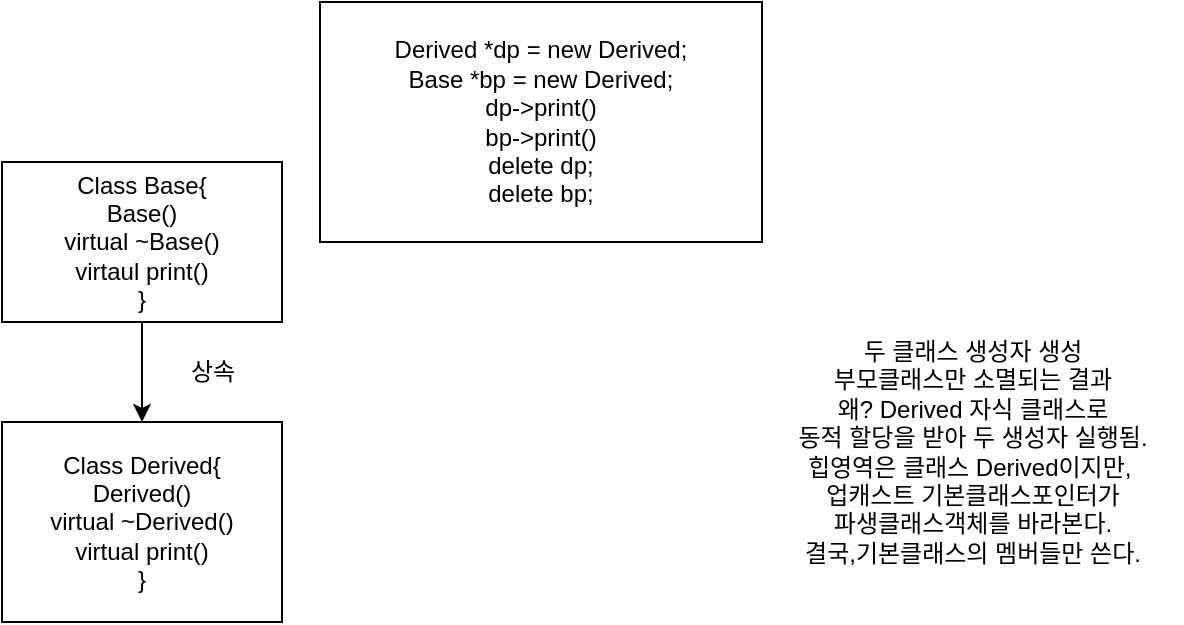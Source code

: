 <mxfile version="21.7.4" type="github">
  <diagram name="페이지-1" id="_kvWE_ODr7v_r9FruRAJ">
    <mxGraphModel dx="1221" dy="737" grid="1" gridSize="10" guides="1" tooltips="1" connect="1" arrows="1" fold="1" page="1" pageScale="1" pageWidth="827" pageHeight="1169" math="0" shadow="0">
      <root>
        <mxCell id="0" />
        <mxCell id="1" parent="0" />
        <mxCell id="1TYZfMBAlFgT1L8jVaF--3" style="edgeStyle=orthogonalEdgeStyle;rounded=0;orthogonalLoop=1;jettySize=auto;html=1;exitX=0.5;exitY=1;exitDx=0;exitDy=0;entryX=0.5;entryY=0;entryDx=0;entryDy=0;" edge="1" parent="1" source="1TYZfMBAlFgT1L8jVaF--1" target="1TYZfMBAlFgT1L8jVaF--2">
          <mxGeometry relative="1" as="geometry" />
        </mxCell>
        <mxCell id="1TYZfMBAlFgT1L8jVaF--1" value="Class Base{&lt;br&gt;Base()&lt;br&gt;virtual ~Base()&lt;br&gt;virtaul print()&lt;br&gt;}" style="rounded=0;whiteSpace=wrap;html=1;" vertex="1" parent="1">
          <mxGeometry x="270" y="170" width="140" height="80" as="geometry" />
        </mxCell>
        <mxCell id="1TYZfMBAlFgT1L8jVaF--2" value="Class Derived{&lt;br&gt;Derived()&lt;br&gt;virtual ~Derived()&lt;br&gt;virtual print()&lt;br&gt;}" style="whiteSpace=wrap;html=1;" vertex="1" parent="1">
          <mxGeometry x="270" y="300" width="140" height="100" as="geometry" />
        </mxCell>
        <mxCell id="1TYZfMBAlFgT1L8jVaF--4" value="상속" style="text;html=1;align=center;verticalAlign=middle;resizable=0;points=[];autosize=1;strokeColor=none;fillColor=none;" vertex="1" parent="1">
          <mxGeometry x="350" y="260" width="50" height="30" as="geometry" />
        </mxCell>
        <mxCell id="1TYZfMBAlFgT1L8jVaF--5" value="Derived *dp = new Derived;&lt;br&gt;Base *bp = new Derived;&lt;br&gt;dp-&amp;gt;print()&lt;br&gt;bp-&amp;gt;print()&lt;br&gt;delete dp;&lt;br&gt;delete bp;" style="whiteSpace=wrap;html=1;" vertex="1" parent="1">
          <mxGeometry x="429" y="90" width="221" height="120" as="geometry" />
        </mxCell>
        <mxCell id="1TYZfMBAlFgT1L8jVaF--6" value="두 클래스 생성자 생성&lt;br&gt;부모클래스만 소멸되는 결과&lt;br&gt;왜? Derived 자식 클래스로 &lt;br&gt;동적 할당을 받아 두 생성자 실행됨.&lt;br&gt;힙영역은 클래스 Derived이지만,&amp;nbsp;&lt;br&gt;업캐스트 기본클래스포인터가 &lt;br&gt;파생클래스객체를 바라본다.&lt;br&gt;결국,기본클래스의 멤버들만 쓴다." style="text;html=1;align=center;verticalAlign=middle;resizable=0;points=[];autosize=1;strokeColor=none;fillColor=none;" vertex="1" parent="1">
          <mxGeometry x="650" y="250" width="210" height="130" as="geometry" />
        </mxCell>
      </root>
    </mxGraphModel>
  </diagram>
</mxfile>
